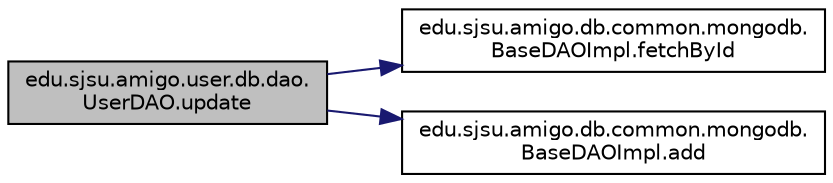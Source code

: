 digraph "edu.sjsu.amigo.user.db.dao.UserDAO.update"
{
  edge [fontname="Helvetica",fontsize="10",labelfontname="Helvetica",labelfontsize="10"];
  node [fontname="Helvetica",fontsize="10",shape=record];
  rankdir="LR";
  Node2 [label="edu.sjsu.amigo.user.db.dao.\lUserDAO.update",height=0.2,width=0.4,color="black", fillcolor="grey75", style="filled", fontcolor="black"];
  Node2 -> Node3 [color="midnightblue",fontsize="10",style="solid"];
  Node3 [label="edu.sjsu.amigo.db.common.mongodb.\lBaseDAOImpl.fetchById",height=0.2,width=0.4,color="black", fillcolor="white", style="filled",URL="$classedu_1_1sjsu_1_1amigo_1_1db_1_1common_1_1mongodb_1_1_base_d_a_o_impl.html#a0f44ed7ba8e92fa387be39194177e4cf"];
  Node2 -> Node4 [color="midnightblue",fontsize="10",style="solid"];
  Node4 [label="edu.sjsu.amigo.db.common.mongodb.\lBaseDAOImpl.add",height=0.2,width=0.4,color="black", fillcolor="white", style="filled",URL="$classedu_1_1sjsu_1_1amigo_1_1db_1_1common_1_1mongodb_1_1_base_d_a_o_impl.html#aa9f9296750acb9a6f356163e35157837"];
}
